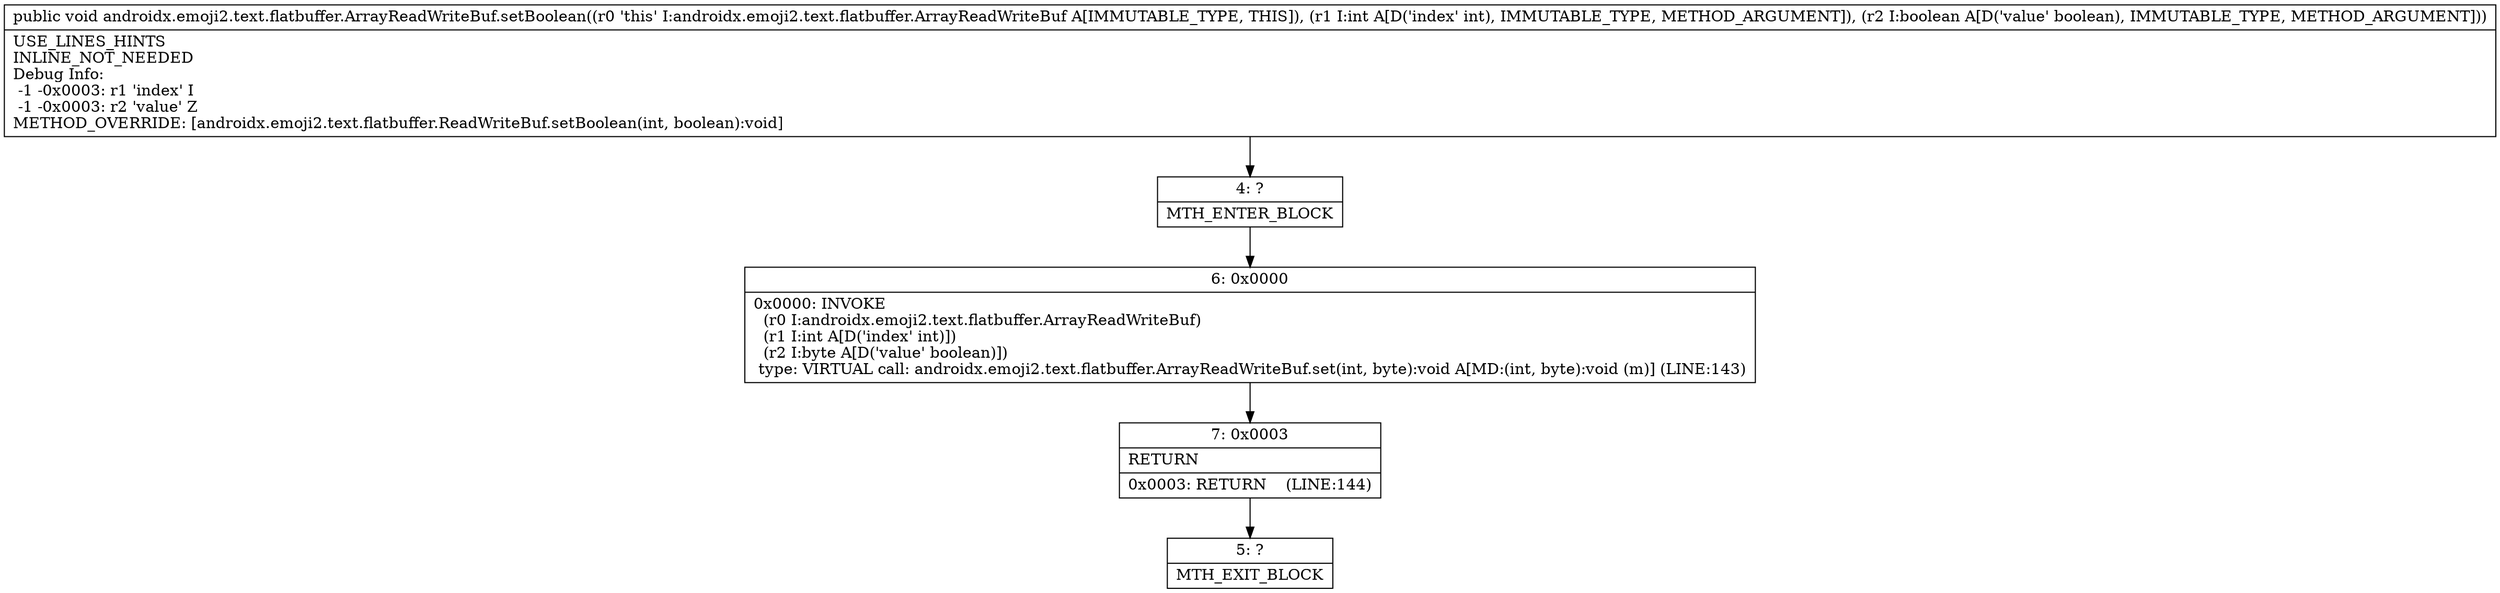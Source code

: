 digraph "CFG forandroidx.emoji2.text.flatbuffer.ArrayReadWriteBuf.setBoolean(IZ)V" {
Node_4 [shape=record,label="{4\:\ ?|MTH_ENTER_BLOCK\l}"];
Node_6 [shape=record,label="{6\:\ 0x0000|0x0000: INVOKE  \l  (r0 I:androidx.emoji2.text.flatbuffer.ArrayReadWriteBuf)\l  (r1 I:int A[D('index' int)])\l  (r2 I:byte A[D('value' boolean)])\l type: VIRTUAL call: androidx.emoji2.text.flatbuffer.ArrayReadWriteBuf.set(int, byte):void A[MD:(int, byte):void (m)] (LINE:143)\l}"];
Node_7 [shape=record,label="{7\:\ 0x0003|RETURN\l|0x0003: RETURN    (LINE:144)\l}"];
Node_5 [shape=record,label="{5\:\ ?|MTH_EXIT_BLOCK\l}"];
MethodNode[shape=record,label="{public void androidx.emoji2.text.flatbuffer.ArrayReadWriteBuf.setBoolean((r0 'this' I:androidx.emoji2.text.flatbuffer.ArrayReadWriteBuf A[IMMUTABLE_TYPE, THIS]), (r1 I:int A[D('index' int), IMMUTABLE_TYPE, METHOD_ARGUMENT]), (r2 I:boolean A[D('value' boolean), IMMUTABLE_TYPE, METHOD_ARGUMENT]))  | USE_LINES_HINTS\lINLINE_NOT_NEEDED\lDebug Info:\l  \-1 \-0x0003: r1 'index' I\l  \-1 \-0x0003: r2 'value' Z\lMETHOD_OVERRIDE: [androidx.emoji2.text.flatbuffer.ReadWriteBuf.setBoolean(int, boolean):void]\l}"];
MethodNode -> Node_4;Node_4 -> Node_6;
Node_6 -> Node_7;
Node_7 -> Node_5;
}

